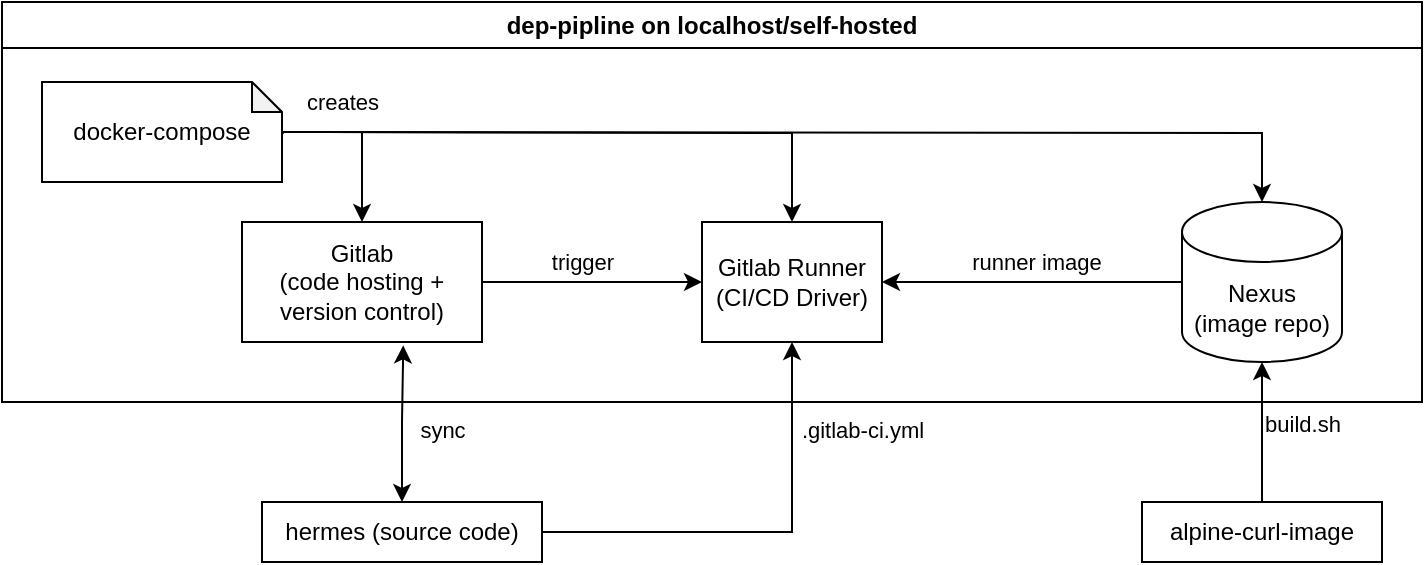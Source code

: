 <mxfile version="22.1.17" type="device">
  <diagram name="Page-1" id="blL9krWKBkjfXl9ltyUm">
    <mxGraphModel dx="1284" dy="593" grid="1" gridSize="10" guides="1" tooltips="1" connect="1" arrows="1" fold="1" page="1" pageScale="1" pageWidth="1920" pageHeight="1200" math="0" shadow="0">
      <root>
        <mxCell id="0" />
        <mxCell id="1" parent="0" />
        <mxCell id="TUsFTQb5xB2SQolAaNnD-17" value="dep-pipline on localhost/self-hosted" style="swimlane;whiteSpace=wrap;html=1;" parent="1" vertex="1">
          <mxGeometry x="30" y="120" width="710" height="200" as="geometry" />
        </mxCell>
        <mxCell id="KFRUMJtnDFv_qBHs3OY8-7" style="edgeStyle=orthogonalEdgeStyle;rounded=0;orthogonalLoop=1;jettySize=auto;html=1;entryX=1;entryY=0.5;entryDx=0;entryDy=0;" parent="TUsFTQb5xB2SQolAaNnD-17" source="TUsFTQb5xB2SQolAaNnD-1" target="TUsFTQb5xB2SQolAaNnD-11" edge="1">
          <mxGeometry relative="1" as="geometry" />
        </mxCell>
        <mxCell id="KFRUMJtnDFv_qBHs3OY8-8" value="runner image" style="edgeLabel;html=1;align=center;verticalAlign=middle;resizable=0;points=[];" parent="KFRUMJtnDFv_qBHs3OY8-7" vertex="1" connectable="0">
          <mxGeometry x="-0.021" relative="1" as="geometry">
            <mxPoint y="-10" as="offset" />
          </mxGeometry>
        </mxCell>
        <mxCell id="TUsFTQb5xB2SQolAaNnD-1" value="Nexus &lt;br&gt;(image repo)" style="shape=cylinder3;whiteSpace=wrap;html=1;boundedLbl=1;backgroundOutline=1;size=15;" parent="TUsFTQb5xB2SQolAaNnD-17" vertex="1">
          <mxGeometry x="590" y="100" width="80" height="80" as="geometry" />
        </mxCell>
        <mxCell id="TUsFTQb5xB2SQolAaNnD-4" style="edgeStyle=orthogonalEdgeStyle;rounded=0;orthogonalLoop=1;jettySize=auto;html=1;entryX=0;entryY=0.5;entryDx=0;entryDy=0;" parent="TUsFTQb5xB2SQolAaNnD-17" source="TUsFTQb5xB2SQolAaNnD-2" edge="1">
          <mxGeometry relative="1" as="geometry">
            <mxPoint x="350" y="140" as="targetPoint" />
          </mxGeometry>
        </mxCell>
        <mxCell id="TUsFTQb5xB2SQolAaNnD-5" value="trigger" style="edgeLabel;html=1;align=center;verticalAlign=middle;resizable=0;points=[];" parent="TUsFTQb5xB2SQolAaNnD-4" vertex="1" connectable="0">
          <mxGeometry x="-0.165" y="-1" relative="1" as="geometry">
            <mxPoint x="4" y="-11" as="offset" />
          </mxGeometry>
        </mxCell>
        <mxCell id="TUsFTQb5xB2SQolAaNnD-2" value="Gitlab &lt;br&gt;(code hosting + version control)" style="rounded=0;whiteSpace=wrap;html=1;" parent="TUsFTQb5xB2SQolAaNnD-17" vertex="1">
          <mxGeometry x="120" y="110" width="120" height="60" as="geometry" />
        </mxCell>
        <mxCell id="TUsFTQb5xB2SQolAaNnD-11" value="Gitlab Runner&lt;br style=&quot;border-color: var(--border-color);&quot;&gt;(CI/CD Driver)" style="rounded=0;whiteSpace=wrap;html=1;" parent="TUsFTQb5xB2SQolAaNnD-17" vertex="1">
          <mxGeometry x="350" y="110" width="90" height="60" as="geometry" />
        </mxCell>
        <mxCell id="KFRUMJtnDFv_qBHs3OY8-3" style="edgeStyle=orthogonalEdgeStyle;rounded=0;orthogonalLoop=1;jettySize=auto;html=1;entryX=0.5;entryY=0;entryDx=0;entryDy=0;" parent="TUsFTQb5xB2SQolAaNnD-17" target="TUsFTQb5xB2SQolAaNnD-11" edge="1">
          <mxGeometry relative="1" as="geometry">
            <mxPoint x="160" y="65" as="sourcePoint" />
          </mxGeometry>
        </mxCell>
        <mxCell id="KFRUMJtnDFv_qBHs3OY8-4" style="edgeStyle=orthogonalEdgeStyle;rounded=0;orthogonalLoop=1;jettySize=auto;html=1;" parent="TUsFTQb5xB2SQolAaNnD-17" target="TUsFTQb5xB2SQolAaNnD-1" edge="1">
          <mxGeometry relative="1" as="geometry">
            <mxPoint x="160" y="65" as="sourcePoint" />
          </mxGeometry>
        </mxCell>
        <mxCell id="KFRUMJtnDFv_qBHs3OY8-5" style="edgeStyle=orthogonalEdgeStyle;rounded=0;orthogonalLoop=1;jettySize=auto;html=1;entryX=0.5;entryY=0;entryDx=0;entryDy=0;exitX=1.003;exitY=0.52;exitDx=0;exitDy=0;exitPerimeter=0;" parent="TUsFTQb5xB2SQolAaNnD-17" source="KFRUMJtnDFv_qBHs3OY8-1" target="TUsFTQb5xB2SQolAaNnD-2" edge="1">
          <mxGeometry relative="1" as="geometry">
            <Array as="points">
              <mxPoint x="140" y="65" />
              <mxPoint x="180" y="65" />
            </Array>
            <mxPoint x="160" y="65" as="sourcePoint" />
          </mxGeometry>
        </mxCell>
        <mxCell id="KFRUMJtnDFv_qBHs3OY8-6" value="creates" style="edgeLabel;html=1;align=center;verticalAlign=middle;resizable=0;points=[];" parent="KFRUMJtnDFv_qBHs3OY8-5" vertex="1" connectable="0">
          <mxGeometry x="-0.333" y="2" relative="1" as="geometry">
            <mxPoint x="2" y="-13" as="offset" />
          </mxGeometry>
        </mxCell>
        <mxCell id="KFRUMJtnDFv_qBHs3OY8-1" value="docker-compose" style="shape=note;whiteSpace=wrap;html=1;backgroundOutline=1;darkOpacity=0.05;size=15;" parent="TUsFTQb5xB2SQolAaNnD-17" vertex="1">
          <mxGeometry x="20" y="40" width="120" height="50" as="geometry" />
        </mxCell>
        <mxCell id="TUsFTQb5xB2SQolAaNnD-8" value="hermes (source code)" style="rounded=0;whiteSpace=wrap;html=1;" parent="1" vertex="1">
          <mxGeometry x="160" y="370" width="140" height="30" as="geometry" />
        </mxCell>
        <mxCell id="KFRUMJtnDFv_qBHs3OY8-12" style="edgeStyle=orthogonalEdgeStyle;rounded=0;orthogonalLoop=1;jettySize=auto;html=1;entryX=0.5;entryY=1;entryDx=0;entryDy=0;" parent="1" source="TUsFTQb5xB2SQolAaNnD-8" target="TUsFTQb5xB2SQolAaNnD-11" edge="1">
          <mxGeometry relative="1" as="geometry" />
        </mxCell>
        <mxCell id="KFRUMJtnDFv_qBHs3OY8-13" value=".gitlab-ci.yml" style="edgeLabel;html=1;align=center;verticalAlign=middle;resizable=0;points=[];" parent="KFRUMJtnDFv_qBHs3OY8-12" vertex="1" connectable="0">
          <mxGeometry x="0.35" y="-1" relative="1" as="geometry">
            <mxPoint x="34" y="-28" as="offset" />
          </mxGeometry>
        </mxCell>
        <mxCell id="TUsFTQb5xB2SQolAaNnD-12" style="edgeStyle=orthogonalEdgeStyle;rounded=0;orthogonalLoop=1;jettySize=auto;html=1;entryX=0.672;entryY=1.028;entryDx=0;entryDy=0;entryPerimeter=0;startArrow=classic;startFill=1;" parent="1" source="TUsFTQb5xB2SQolAaNnD-8" target="TUsFTQb5xB2SQolAaNnD-2" edge="1">
          <mxGeometry relative="1" as="geometry" />
        </mxCell>
        <mxCell id="TUsFTQb5xB2SQolAaNnD-13" value="sync" style="edgeLabel;html=1;align=center;verticalAlign=middle;resizable=0;points=[];" parent="TUsFTQb5xB2SQolAaNnD-12" vertex="1" connectable="0">
          <mxGeometry x="-0.069" y="-1" relative="1" as="geometry">
            <mxPoint x="19" as="offset" />
          </mxGeometry>
        </mxCell>
        <mxCell id="KFRUMJtnDFv_qBHs3OY8-9" value="alpine-curl-image" style="rounded=0;whiteSpace=wrap;html=1;" parent="1" vertex="1">
          <mxGeometry x="600" y="370" width="120" height="30" as="geometry" />
        </mxCell>
        <mxCell id="KFRUMJtnDFv_qBHs3OY8-10" style="edgeStyle=orthogonalEdgeStyle;rounded=0;orthogonalLoop=1;jettySize=auto;html=1;entryX=0.5;entryY=1;entryDx=0;entryDy=0;entryPerimeter=0;" parent="1" source="KFRUMJtnDFv_qBHs3OY8-9" target="TUsFTQb5xB2SQolAaNnD-1" edge="1">
          <mxGeometry relative="1" as="geometry" />
        </mxCell>
        <mxCell id="KFRUMJtnDFv_qBHs3OY8-11" value="build.sh" style="edgeLabel;html=1;align=center;verticalAlign=middle;resizable=0;points=[];" parent="KFRUMJtnDFv_qBHs3OY8-10" vertex="1" connectable="0">
          <mxGeometry x="-0.297" y="1" relative="1" as="geometry">
            <mxPoint x="21" y="-15" as="offset" />
          </mxGeometry>
        </mxCell>
      </root>
    </mxGraphModel>
  </diagram>
</mxfile>
